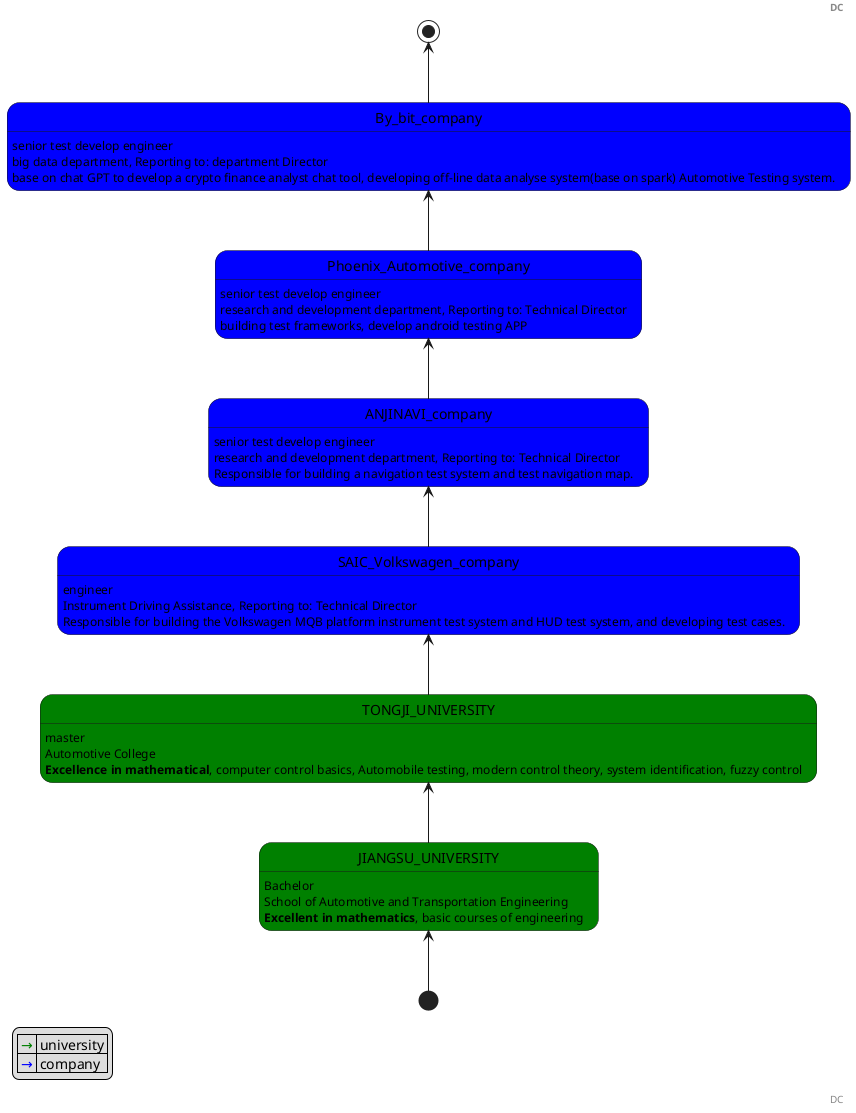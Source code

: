 @startuml
'!include https://raw.githubusercontent.com/patrik-csak/one-dark-plantuml-theme/v1.0.1/theme.puml
'skinparam backgroundcolor transparent


hide empty description

[*] -up-> JIANGSU_UNIVERSITY #green
JIANGSU_UNIVERSITY         -up-> TONGJI_UNIVERSITY          #green
TONGJI_UNIVERSITY          -up-> SAIC_Volkswagen_company    #blue
SAIC_Volkswagen_company    -up-> ANJINAVI_company           #blue
ANJINAVI_company           -up-> Phoenix_Automotive_company #blue
Phoenix_Automotive_company -up-> By_bit_company             #blue
By_bit_company             -up-> [*]

JIANGSU_UNIVERSITY         : Bachelor
JIANGSU_UNIVERSITY         : School of Automotive and Transportation Engineering
JIANGSU_UNIVERSITY         : **Excellent in mathematics**, basic courses of engineering

TONGJI_UNIVERSITY          : master
TONGJI_UNIVERSITY          : Automotive College
TONGJI_UNIVERSITY          : **Excellence in mathematical**, computer control basics, Automobile testing, modern control theory, system identification, fuzzy control

SAIC_Volkswagen_company    : engineer
SAIC_Volkswagen_company    : Instrument Driving Assistance, Reporting to: Technical Director
SAIC_Volkswagen_company    : Responsible for building the Volkswagen MQB platform instrument test system and HUD test system, and developing test cases.  

ANJINAVI_company           : senior test develop engineer
ANJINAVI_company           : research and development department, Reporting to: Technical Director
ANJINAVI_company           : Responsible for building a navigation test system and test navigation map.  

Phoenix_Automotive_company : senior test develop engineer
Phoenix_Automotive_company : research and development department, Reporting to: Technical Director
Phoenix_Automotive_company : building test frameworks, develop android testing APP

By_bit_company             : senior test develop engineer
By_bit_company             : big data department, Reporting to: department Director
By_bit_company             : base on chat GPT to develop a crypto finance analyst chat tool, developing off-line data analyse system(base on spark) Automotive Testing system.

right header
**DC**
endheader
legend bottom left
| <color:green>→</color> | university |
| <color:blue>→</color> | company |
endlegend
right footer DC
@enduml

